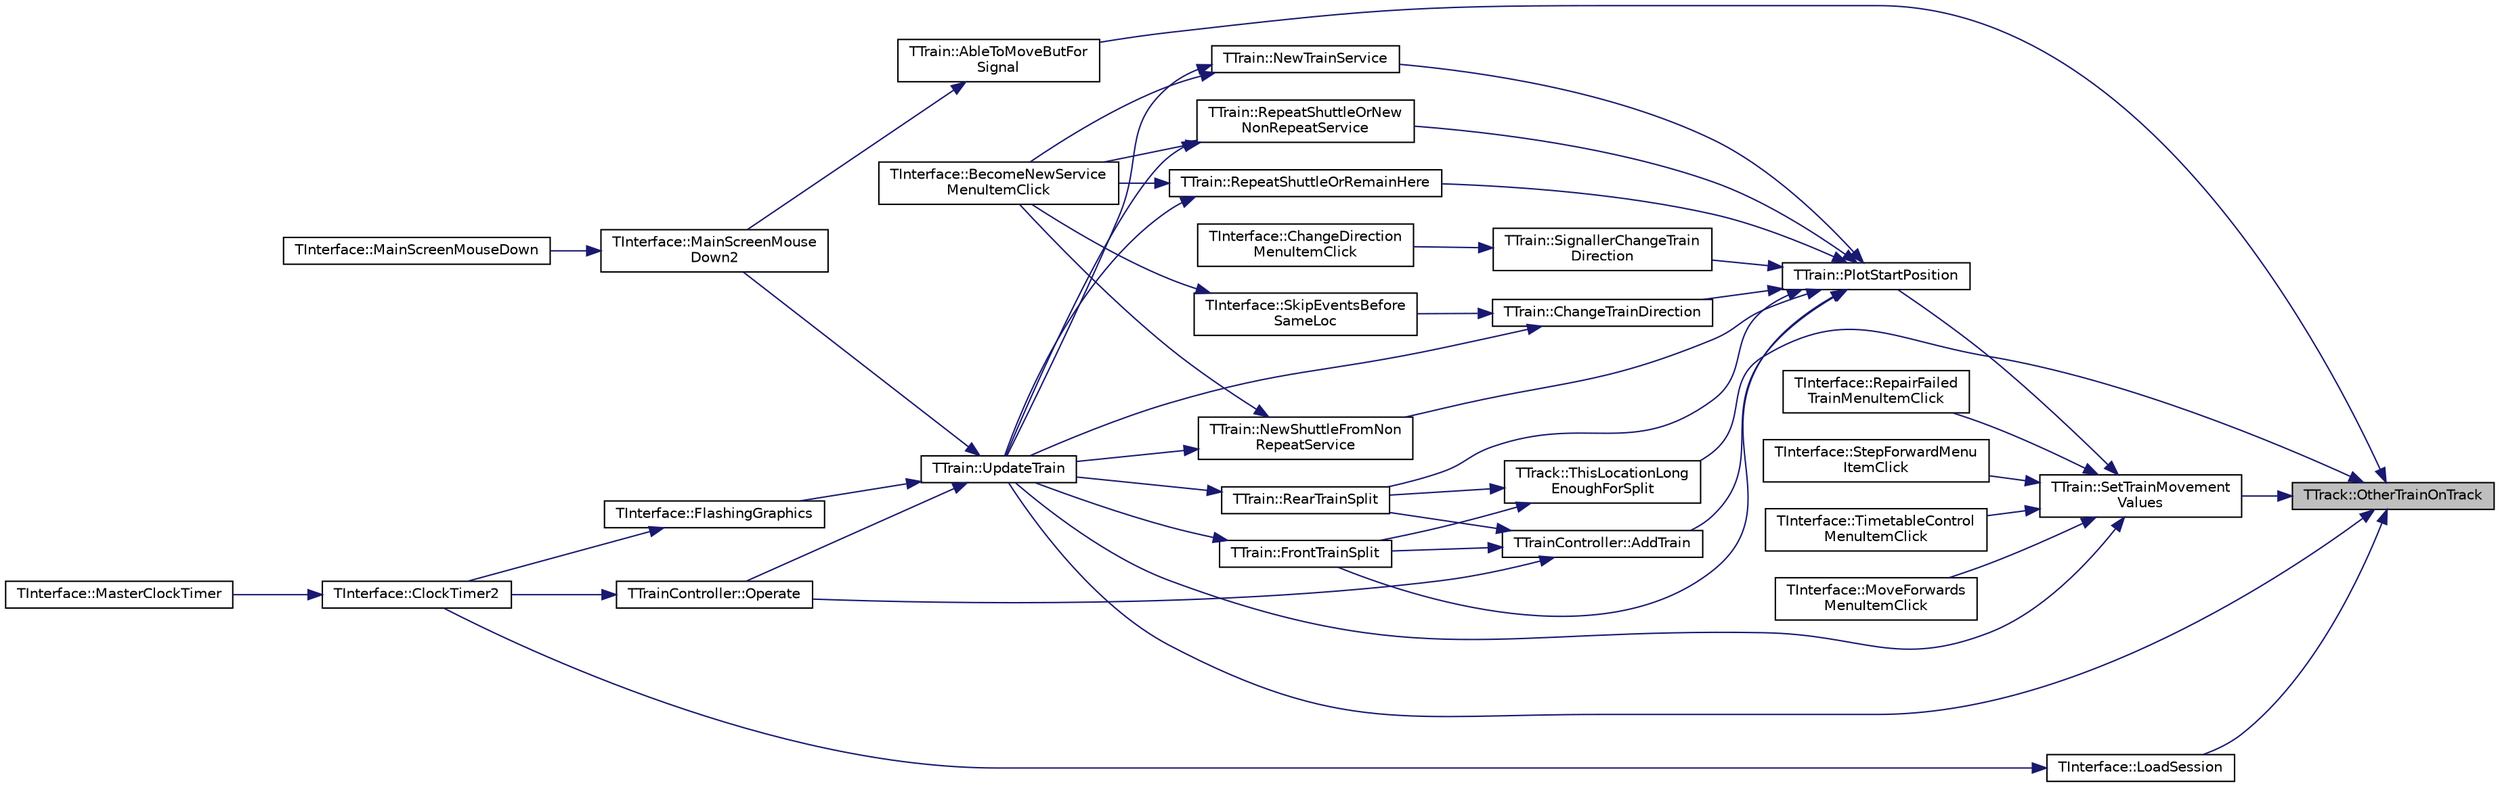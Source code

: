 digraph "TTrack::OtherTrainOnTrack"
{
 // INTERACTIVE_SVG=YES
 // LATEX_PDF_SIZE
  edge [fontname="Helvetica",fontsize="10",labelfontname="Helvetica",labelfontsize="10"];
  node [fontname="Helvetica",fontsize="10",shape=record];
  rankdir="RL";
  Node1 [label="TTrack::OtherTrainOnTrack",height=0.2,width=0.4,color="black", fillcolor="grey75", style="filled", fontcolor="black",tooltip="True if another train on LinkPos track of element at TrackPos, whether bridge or not,..."];
  Node1 -> Node2 [dir="back",color="midnightblue",fontsize="10",style="solid",fontname="Helvetica"];
  Node2 [label="TTrain::AbleToMoveButFor\lSignal",height=0.2,width=0.4,color="black", fillcolor="white", style="filled",URL="$class_t_train.html#ab4f992b2aeb186f8d23879d9405296a3",tooltip="Indicates that a train is only prevented from moving by a signal - used to allow appropriate popup me..."];
  Node2 -> Node3 [dir="back",color="midnightblue",fontsize="10",style="solid",fontname="Helvetica"];
  Node3 [label="TInterface::MainScreenMouse\lDown2",height=0.2,width=0.4,color="black", fillcolor="white", style="filled",URL="$class_t_interface.html#abf07d5edc1507de381825f17620748b2",tooltip="Called when mouse button clicked in zoom-in mode."];
  Node3 -> Node4 [dir="back",color="midnightblue",fontsize="10",style="solid",fontname="Helvetica"];
  Node4 [label="TInterface::MainScreenMouseDown",height=0.2,width=0.4,color="black", fillcolor="white", style="filled",URL="$class_t_interface.html#a7f37862fb9e01e1328d9fd3fd8c50094",tooltip=" "];
  Node1 -> Node5 [dir="back",color="midnightblue",fontsize="10",style="solid",fontname="Helvetica"];
  Node5 [label="TInterface::LoadSession",height=0.2,width=0.4,color="black", fillcolor="white", style="filled",URL="$class_t_interface.html#a636b1b4bd29f2678a3290ed2d282f1c2",tooltip="Load a session file."];
  Node5 -> Node6 [dir="back",color="midnightblue",fontsize="10",style="solid",fontname="Helvetica"];
  Node6 [label="TInterface::ClockTimer2",height=0.2,width=0.4,color="black", fillcolor="white", style="filled",URL="$class_t_interface.html#a6139ffb52492eb89e5487a8a3cd647b5",tooltip="The main loop, called every clock tick via MasterClockTimer."];
  Node6 -> Node7 [dir="back",color="midnightblue",fontsize="10",style="solid",fontname="Helvetica"];
  Node7 [label="TInterface::MasterClockTimer",height=0.2,width=0.4,color="black", fillcolor="white", style="filled",URL="$class_t_interface.html#ace30a12d923fc7fb489afabb0a09aa4f",tooltip=" "];
  Node1 -> Node8 [dir="back",color="midnightblue",fontsize="10",style="solid",fontname="Helvetica"];
  Node8 [label="TTrain::SetTrainMovement\lValues",height=0.2,width=0.4,color="black", fillcolor="white", style="filled",URL="$class_t_train.html#aaa6289d279b229d05963f8b3a35d53e9",tooltip="Calculates train speeds and times for the element that the train is about to enter...."];
  Node8 -> Node9 [dir="back",color="midnightblue",fontsize="10",style="solid",fontname="Helvetica"];
  Node9 [label="TInterface::MoveForwards\lMenuItemClick",height=0.2,width=0.4,color="black", fillcolor="white", style="filled",URL="$class_t_interface.html#a50478cade5cae721121f5902528987a7",tooltip=" "];
  Node8 -> Node10 [dir="back",color="midnightblue",fontsize="10",style="solid",fontname="Helvetica"];
  Node10 [label="TTrain::PlotStartPosition",height=0.2,width=0.4,color="black", fillcolor="white", style="filled",URL="$class_t_train.html#a43cd691f12297c4c13a19791329dd627",tooltip="Plots the train and sets up all relevant members for a new train when it is introduced into the railw..."];
  Node10 -> Node11 [dir="back",color="midnightblue",fontsize="10",style="solid",fontname="Helvetica"];
  Node11 [label="TTrainController::AddTrain",height=0.2,width=0.4,color="black", fillcolor="white", style="filled",URL="$class_t_train_controller.html#aa895b60238810a9d134cd5b9c886da56",tooltip="Introduce a new train to the railway, with the characteristics specified, returns true for success,..."];
  Node11 -> Node12 [dir="back",color="midnightblue",fontsize="10",style="solid",fontname="Helvetica"];
  Node12 [label="TTrain::FrontTrainSplit",height=0.2,width=0.4,color="black", fillcolor="white", style="filled",URL="$class_t_train.html#ad666fb061d1da7c44a72ec963c2098aa",tooltip="Carry out the actions needed when a train is to split from the front."];
  Node12 -> Node13 [dir="back",color="midnightblue",fontsize="10",style="solid",fontname="Helvetica"];
  Node13 [label="TTrain::UpdateTrain",height=0.2,width=0.4,color="black", fillcolor="white", style="filled",URL="$class_t_train.html#a89ad640ecf8f5163c40727b4e28575fc",tooltip="Major function called at each clock tick for each train & handles all train movement & associated act..."];
  Node13 -> Node14 [dir="back",color="midnightblue",fontsize="10",style="solid",fontname="Helvetica"];
  Node14 [label="TInterface::FlashingGraphics",height=0.2,width=0.4,color="black", fillcolor="white", style="filled",URL="$class_t_interface.html#a7e6535742855a19cb3e35b1711a7ab59",tooltip="Deal with any warning graphics that need to flash (call on, signal stop, crash etc),..."];
  Node14 -> Node6 [dir="back",color="midnightblue",fontsize="10",style="solid",fontname="Helvetica"];
  Node13 -> Node3 [dir="back",color="midnightblue",fontsize="10",style="solid",fontname="Helvetica"];
  Node13 -> Node15 [dir="back",color="midnightblue",fontsize="10",style="solid",fontname="Helvetica"];
  Node15 [label="TTrainController::Operate",height=0.2,width=0.4,color="black", fillcolor="white", style="filled",URL="$class_t_train_controller.html#a20a1576dea1d86ed78fc5e9f46343481",tooltip="called every clock tick to introduce new trains and update existing trains"];
  Node15 -> Node6 [dir="back",color="midnightblue",fontsize="10",style="solid",fontname="Helvetica"];
  Node11 -> Node15 [dir="back",color="midnightblue",fontsize="10",style="solid",fontname="Helvetica"];
  Node11 -> Node16 [dir="back",color="midnightblue",fontsize="10",style="solid",fontname="Helvetica"];
  Node16 [label="TTrain::RearTrainSplit",height=0.2,width=0.4,color="black", fillcolor="white", style="filled",URL="$class_t_train.html#ad64c5823265b0c611c2e5f0613317aa5",tooltip="Carry out the actions needed when a train is to split from the rear."];
  Node16 -> Node13 [dir="back",color="midnightblue",fontsize="10",style="solid",fontname="Helvetica"];
  Node10 -> Node17 [dir="back",color="midnightblue",fontsize="10",style="solid",fontname="Helvetica"];
  Node17 [label="TTrain::ChangeTrainDirection",height=0.2,width=0.4,color="black", fillcolor="white", style="filled",URL="$class_t_train.html#aaac04c1b5e358a69e1930bae9ca6f429",tooltip="Reverses the direction of motion of the train."];
  Node17 -> Node18 [dir="back",color="midnightblue",fontsize="10",style="solid",fontname="Helvetica"];
  Node18 [label="TInterface::SkipEventsBefore\lSameLoc",height=0.2,width=0.4,color="black", fillcolor="white", style="filled",URL="$class_t_interface.html#a528675bee2f8940b6fb3de82ebdd9cc1",tooltip="< used when change early to the next service (Fns, Fns-sh, Frh-sh or F-nshs) to advance the action po..."];
  Node18 -> Node19 [dir="back",color="midnightblue",fontsize="10",style="solid",fontname="Helvetica"];
  Node19 [label="TInterface::BecomeNewService\lMenuItemClick",height=0.2,width=0.4,color="black", fillcolor="white", style="filled",URL="$class_t_interface.html#a0e9af41ff305fe2813385fce38b73206",tooltip=" "];
  Node17 -> Node13 [dir="back",color="midnightblue",fontsize="10",style="solid",fontname="Helvetica"];
  Node10 -> Node12 [dir="back",color="midnightblue",fontsize="10",style="solid",fontname="Helvetica"];
  Node10 -> Node20 [dir="back",color="midnightblue",fontsize="10",style="solid",fontname="Helvetica"];
  Node20 [label="TTrain::NewShuttleFromNon\lRepeatService",height=0.2,width=0.4,color="black", fillcolor="white", style="filled",URL="$class_t_train.html#a2bde9b347632a790874abfee29758d32",tooltip="Carry out the actions needed when a new shuttle service is created from a non-repeating (F-nshs) serv..."];
  Node20 -> Node19 [dir="back",color="midnightblue",fontsize="10",style="solid",fontname="Helvetica"];
  Node20 -> Node13 [dir="back",color="midnightblue",fontsize="10",style="solid",fontname="Helvetica"];
  Node10 -> Node21 [dir="back",color="midnightblue",fontsize="10",style="solid",fontname="Helvetica"];
  Node21 [label="TTrain::NewTrainService",height=0.2,width=0.4,color="black", fillcolor="white", style="filled",URL="$class_t_train.html#a68bda28987bb7b9d7e52b35abb2399de",tooltip="Carry out the actions needed when a train forms a new service (code Fns)"];
  Node21 -> Node19 [dir="back",color="midnightblue",fontsize="10",style="solid",fontname="Helvetica"];
  Node21 -> Node13 [dir="back",color="midnightblue",fontsize="10",style="solid",fontname="Helvetica"];
  Node10 -> Node16 [dir="back",color="midnightblue",fontsize="10",style="solid",fontname="Helvetica"];
  Node10 -> Node22 [dir="back",color="midnightblue",fontsize="10",style="solid",fontname="Helvetica"];
  Node22 [label="TTrain::RepeatShuttleOrNew\lNonRepeatService",height=0.2,width=0.4,color="black", fillcolor="white", style="filled",URL="$class_t_train.html#a648f31ead801d51160c024f1ead459c8",tooltip="Carry out the actions needed to create either a new shuttle service or (if all repeats have finished)..."];
  Node22 -> Node19 [dir="back",color="midnightblue",fontsize="10",style="solid",fontname="Helvetica"];
  Node22 -> Node13 [dir="back",color="midnightblue",fontsize="10",style="solid",fontname="Helvetica"];
  Node10 -> Node23 [dir="back",color="midnightblue",fontsize="10",style="solid",fontname="Helvetica"];
  Node23 [label="TTrain::RepeatShuttleOrRemainHere",height=0.2,width=0.4,color="black", fillcolor="white", style="filled",URL="$class_t_train.html#a1f4b4616c1167ff2ef83b2df48545c6b",tooltip="Carry out the actions needed to create either a new shuttle service or (if all repeats have finished)..."];
  Node23 -> Node19 [dir="back",color="midnightblue",fontsize="10",style="solid",fontname="Helvetica"];
  Node23 -> Node13 [dir="back",color="midnightblue",fontsize="10",style="solid",fontname="Helvetica"];
  Node10 -> Node24 [dir="back",color="midnightblue",fontsize="10",style="solid",fontname="Helvetica"];
  Node24 [label="TTrain::SignallerChangeTrain\lDirection",height=0.2,width=0.4,color="black", fillcolor="white", style="filled",URL="$class_t_train.html#affbb94aa088370056f8ca8c45a1fdd48",tooltip="Unplots & replots train, which checks for facing signal and sets StoppedAtSignal if req'd."];
  Node24 -> Node25 [dir="back",color="midnightblue",fontsize="10",style="solid",fontname="Helvetica"];
  Node25 [label="TInterface::ChangeDirection\lMenuItemClick",height=0.2,width=0.4,color="black", fillcolor="white", style="filled",URL="$class_t_interface.html#aaaf32c3c815553f7ba70698e0f0071bb",tooltip=" "];
  Node8 -> Node26 [dir="back",color="midnightblue",fontsize="10",style="solid",fontname="Helvetica"];
  Node26 [label="TInterface::RepairFailed\lTrainMenuItemClick",height=0.2,width=0.4,color="black", fillcolor="white", style="filled",URL="$class_t_interface.html#ad3ddf42d51934815002002a770df766a",tooltip=" "];
  Node8 -> Node27 [dir="back",color="midnightblue",fontsize="10",style="solid",fontname="Helvetica"];
  Node27 [label="TInterface::StepForwardMenu\lItemClick",height=0.2,width=0.4,color="black", fillcolor="white", style="filled",URL="$class_t_interface.html#a0cc484aa9bc0445312ef9191d8212f14",tooltip=" "];
  Node8 -> Node28 [dir="back",color="midnightblue",fontsize="10",style="solid",fontname="Helvetica"];
  Node28 [label="TInterface::TimetableControl\lMenuItemClick",height=0.2,width=0.4,color="black", fillcolor="white", style="filled",URL="$class_t_interface.html#aec12f0e481024f1268fad36e7188b7a4",tooltip=" "];
  Node8 -> Node13 [dir="back",color="midnightblue",fontsize="10",style="solid",fontname="Helvetica"];
  Node1 -> Node29 [dir="back",color="midnightblue",fontsize="10",style="solid",fontname="Helvetica"];
  Node29 [label="TTrack::ThisLocationLong\lEnoughForSplit",height=0.2,width=0.4,color="black", fillcolor="white", style="filled",URL="$class_t_track.html#ae1e7949ca5ec34e166b4e38e4ef62c52",tooltip="checks if the track that the train is on is long enough for a split, returns false if not,..."];
  Node29 -> Node12 [dir="back",color="midnightblue",fontsize="10",style="solid",fontname="Helvetica"];
  Node29 -> Node16 [dir="back",color="midnightblue",fontsize="10",style="solid",fontname="Helvetica"];
  Node1 -> Node13 [dir="back",color="midnightblue",fontsize="10",style="solid",fontname="Helvetica"];
}
